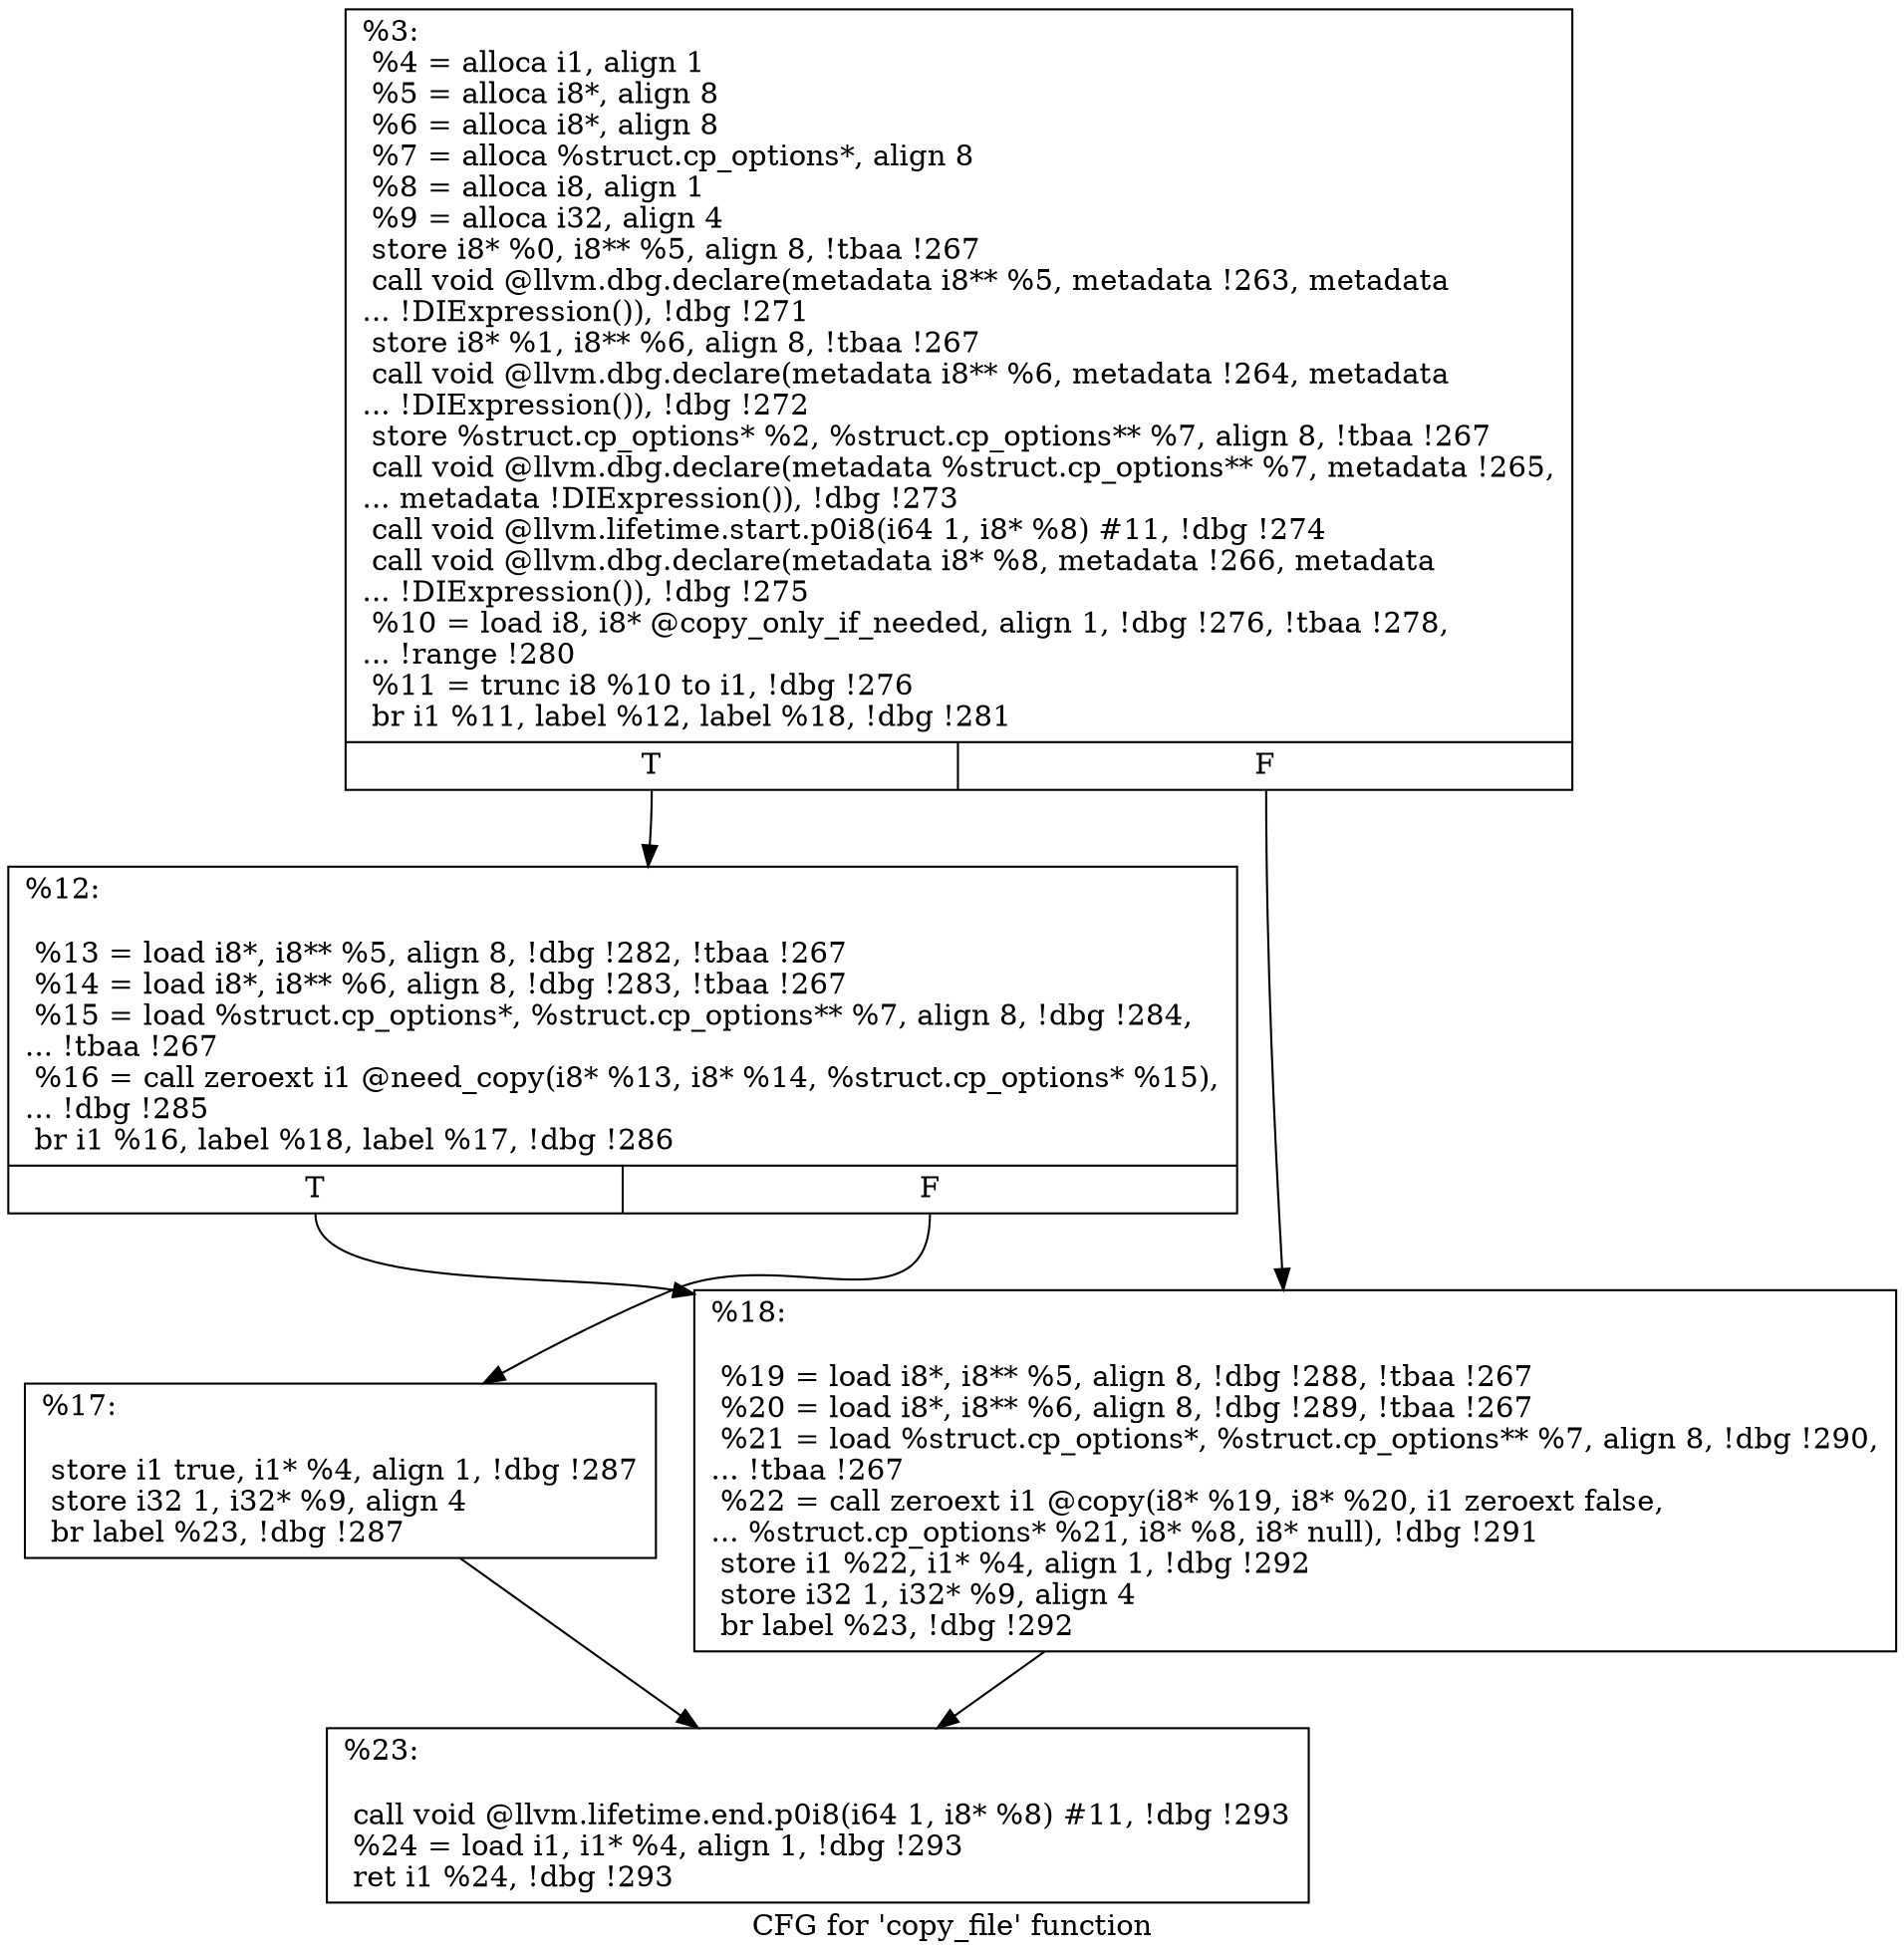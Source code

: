 digraph "CFG for 'copy_file' function" {
	label="CFG for 'copy_file' function";

	Node0x90b160 [shape=record,label="{%3:\l  %4 = alloca i1, align 1\l  %5 = alloca i8*, align 8\l  %6 = alloca i8*, align 8\l  %7 = alloca %struct.cp_options*, align 8\l  %8 = alloca i8, align 1\l  %9 = alloca i32, align 4\l  store i8* %0, i8** %5, align 8, !tbaa !267\l  call void @llvm.dbg.declare(metadata i8** %5, metadata !263, metadata\l... !DIExpression()), !dbg !271\l  store i8* %1, i8** %6, align 8, !tbaa !267\l  call void @llvm.dbg.declare(metadata i8** %6, metadata !264, metadata\l... !DIExpression()), !dbg !272\l  store %struct.cp_options* %2, %struct.cp_options** %7, align 8, !tbaa !267\l  call void @llvm.dbg.declare(metadata %struct.cp_options** %7, metadata !265,\l... metadata !DIExpression()), !dbg !273\l  call void @llvm.lifetime.start.p0i8(i64 1, i8* %8) #11, !dbg !274\l  call void @llvm.dbg.declare(metadata i8* %8, metadata !266, metadata\l... !DIExpression()), !dbg !275\l  %10 = load i8, i8* @copy_only_if_needed, align 1, !dbg !276, !tbaa !278,\l... !range !280\l  %11 = trunc i8 %10 to i1, !dbg !276\l  br i1 %11, label %12, label %18, !dbg !281\l|{<s0>T|<s1>F}}"];
	Node0x90b160:s0 -> Node0x90b900;
	Node0x90b160:s1 -> Node0x90b9a0;
	Node0x90b900 [shape=record,label="{%12:\l\l  %13 = load i8*, i8** %5, align 8, !dbg !282, !tbaa !267\l  %14 = load i8*, i8** %6, align 8, !dbg !283, !tbaa !267\l  %15 = load %struct.cp_options*, %struct.cp_options** %7, align 8, !dbg !284,\l... !tbaa !267\l  %16 = call zeroext i1 @need_copy(i8* %13, i8* %14, %struct.cp_options* %15),\l... !dbg !285\l  br i1 %16, label %18, label %17, !dbg !286\l|{<s0>T|<s1>F}}"];
	Node0x90b900:s0 -> Node0x90b9a0;
	Node0x90b900:s1 -> Node0x90b950;
	Node0x90b950 [shape=record,label="{%17:\l\l  store i1 true, i1* %4, align 1, !dbg !287\l  store i32 1, i32* %9, align 4\l  br label %23, !dbg !287\l}"];
	Node0x90b950 -> Node0x90b9f0;
	Node0x90b9a0 [shape=record,label="{%18:\l\l  %19 = load i8*, i8** %5, align 8, !dbg !288, !tbaa !267\l  %20 = load i8*, i8** %6, align 8, !dbg !289, !tbaa !267\l  %21 = load %struct.cp_options*, %struct.cp_options** %7, align 8, !dbg !290,\l... !tbaa !267\l  %22 = call zeroext i1 @copy(i8* %19, i8* %20, i1 zeroext false,\l... %struct.cp_options* %21, i8* %8, i8* null), !dbg !291\l  store i1 %22, i1* %4, align 1, !dbg !292\l  store i32 1, i32* %9, align 4\l  br label %23, !dbg !292\l}"];
	Node0x90b9a0 -> Node0x90b9f0;
	Node0x90b9f0 [shape=record,label="{%23:\l\l  call void @llvm.lifetime.end.p0i8(i64 1, i8* %8) #11, !dbg !293\l  %24 = load i1, i1* %4, align 1, !dbg !293\l  ret i1 %24, !dbg !293\l}"];
}
